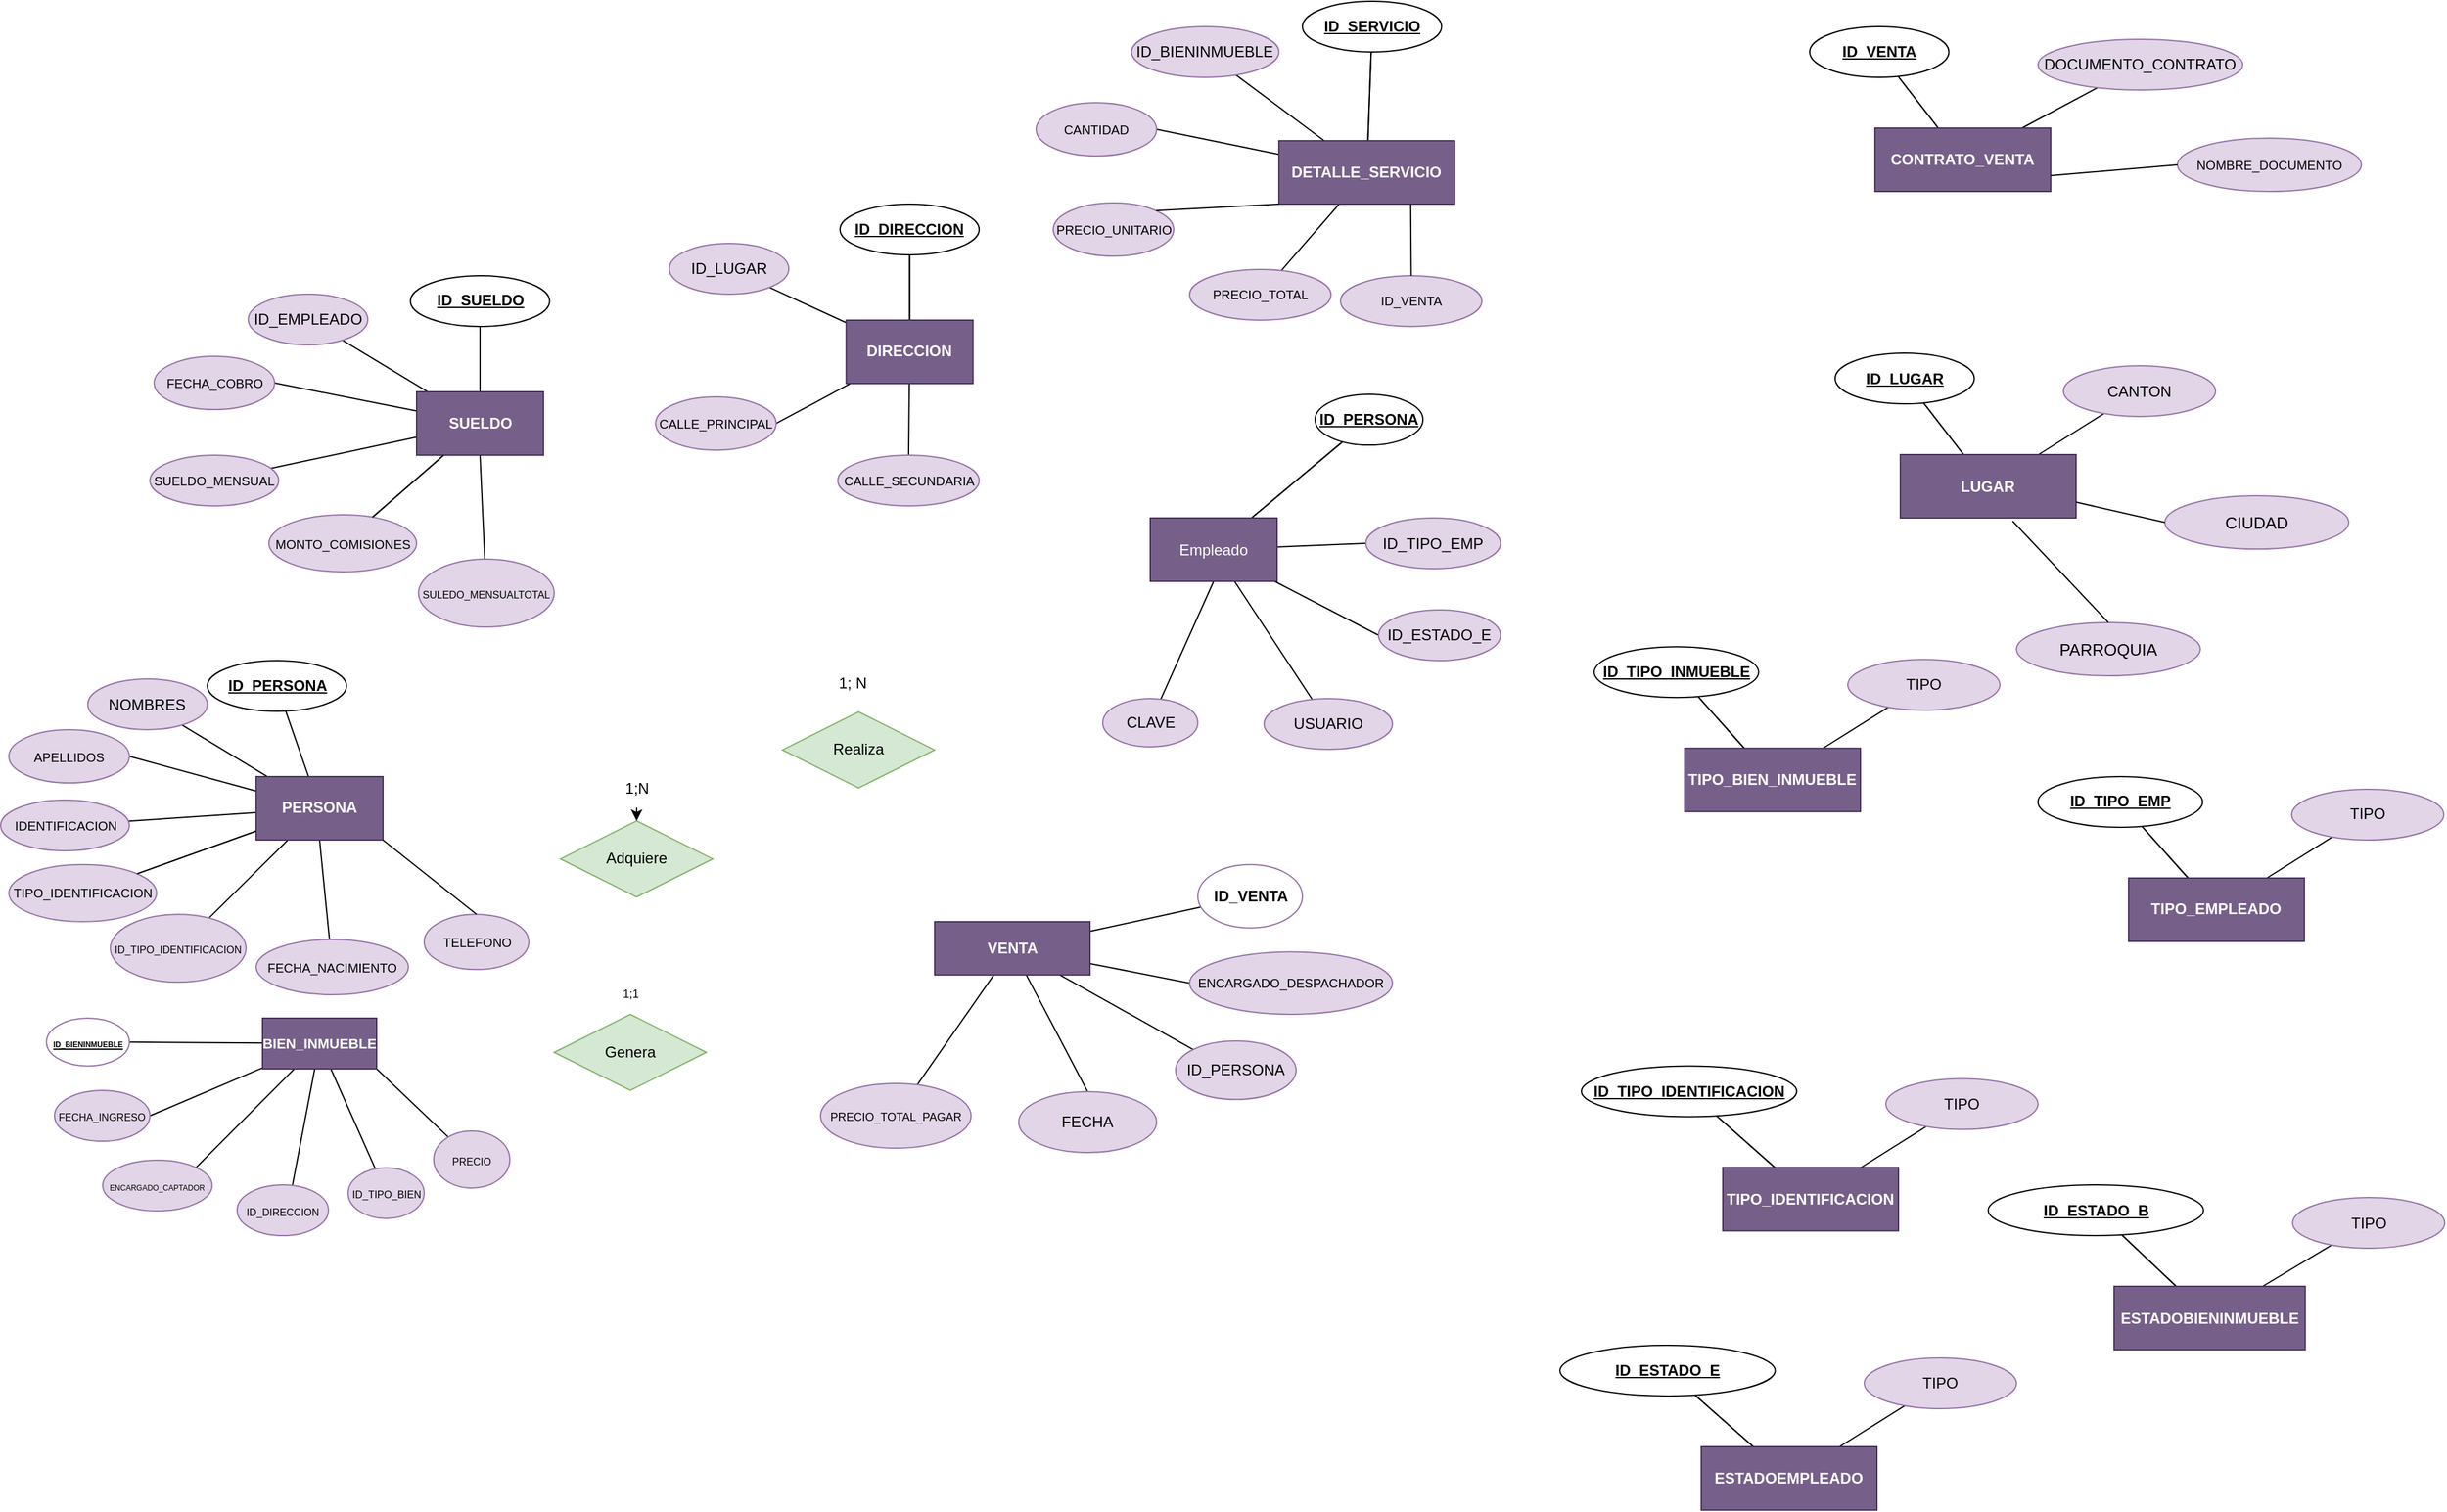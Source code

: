 <mxfile version="20.2.3" type="github">
  <diagram id="VrLLJXBjRSbxZT5z34Pf" name="Page-1">
    <mxGraphModel dx="2240" dy="980" grid="1" gridSize="10" guides="1" tooltips="1" connect="1" arrows="1" fold="1" page="1" pageScale="1" pageWidth="827" pageHeight="1169" math="0" shadow="0">
      <root>
        <mxCell id="0" />
        <mxCell id="1" parent="0" />
        <mxCell id="gndOQSWgrBJ4sahB407z-10" value="" style="edgeStyle=none;rounded=0;orthogonalLoop=1;jettySize=auto;html=1;endArrow=none;endFill=0;entryX=1;entryY=0.5;entryDx=0;entryDy=0;" parent="1" source="gndOQSWgrBJ4sahB407z-19" target="gndOQSWgrBJ4sahB407z-30" edge="1">
          <mxGeometry relative="1" as="geometry">
            <mxPoint x="651.56" y="1711.575" as="targetPoint" />
          </mxGeometry>
        </mxCell>
        <mxCell id="gndOQSWgrBJ4sahB407z-11" value="" style="edgeStyle=none;rounded=0;orthogonalLoop=1;jettySize=auto;html=1;endArrow=none;endFill=0;" parent="1" source="gndOQSWgrBJ4sahB407z-19" target="gndOQSWgrBJ4sahB407z-31" edge="1">
          <mxGeometry relative="1" as="geometry" />
        </mxCell>
        <mxCell id="gndOQSWgrBJ4sahB407z-12" value="" style="edgeStyle=none;rounded=0;orthogonalLoop=1;jettySize=auto;html=1;endArrow=none;endFill=0;exitX=1;exitY=1;exitDx=0;exitDy=0;" parent="1" source="gndOQSWgrBJ4sahB407z-19" target="gndOQSWgrBJ4sahB407z-32" edge="1">
          <mxGeometry relative="1" as="geometry">
            <mxPoint x="660" y="1680" as="sourcePoint" />
          </mxGeometry>
        </mxCell>
        <mxCell id="gndOQSWgrBJ4sahB407z-13" value="" style="rounded=0;orthogonalLoop=1;jettySize=auto;html=1;entryX=0.5;entryY=1;entryDx=0;entryDy=0;endArrow=none;endFill=0;" parent="1" source="gndOQSWgrBJ4sahB407z-19" target="gndOQSWgrBJ4sahB407z-38" edge="1">
          <mxGeometry relative="1" as="geometry">
            <mxPoint x="783.25" y="1617.63" as="targetPoint" />
          </mxGeometry>
        </mxCell>
        <mxCell id="gndOQSWgrBJ4sahB407z-14" value="" style="edgeStyle=none;rounded=0;orthogonalLoop=1;jettySize=auto;html=1;endArrow=none;endFill=0;entryX=1;entryY=0;entryDx=0;entryDy=0;" parent="1" source="gndOQSWgrBJ4sahB407z-19" target="gndOQSWgrBJ4sahB407z-39" edge="1">
          <mxGeometry relative="1" as="geometry" />
        </mxCell>
        <mxCell id="gndOQSWgrBJ4sahB407z-15" value="" style="edgeStyle=none;rounded=0;orthogonalLoop=1;jettySize=auto;html=1;endArrow=none;endFill=0;entryX=1;entryY=0.5;entryDx=0;entryDy=0;" parent="1" source="gndOQSWgrBJ4sahB407z-19" target="gndOQSWgrBJ4sahB407z-40" edge="1">
          <mxGeometry relative="1" as="geometry">
            <mxPoint x="490" y="1680" as="targetPoint" />
          </mxGeometry>
        </mxCell>
        <mxCell id="gndOQSWgrBJ4sahB407z-19" value="&lt;font style=&quot;font-size: 11px;&quot;&gt;&lt;b&gt;BIEN_INMUEBLE&lt;/b&gt;&lt;/font&gt;" style="rounded=0;whiteSpace=wrap;html=1;fillColor=#76608a;strokeColor=#432D57;fontColor=#ffffff;" parent="1" vertex="1">
          <mxGeometry x="540" y="1642" width="90" height="40" as="geometry" />
        </mxCell>
        <mxCell id="gndOQSWgrBJ4sahB407z-30" value="&lt;font color=&quot;#000000&quot; style=&quot;font-size: 6px;&quot;&gt;&lt;u&gt;ID_BIENINMUEBLE&lt;/u&gt;&lt;/font&gt;" style="ellipse;whiteSpace=wrap;html=1;rounded=0;fillColor=#FFFFFF;strokeColor=#9673a6;fontColor=#FFFFFF;fontStyle=1" parent="1" vertex="1">
          <mxGeometry x="369.62" y="1642" width="65.38" height="37.75" as="geometry" />
        </mxCell>
        <mxCell id="gndOQSWgrBJ4sahB407z-31" value="&lt;font style=&quot;font-size: 8px;&quot;&gt;ID_TIPO_BIEN&lt;/font&gt;" style="ellipse;whiteSpace=wrap;html=1;rounded=0;fillColor=#e1d5e7;strokeColor=#9673a6;" parent="1" vertex="1">
          <mxGeometry x="607.5" y="1760" width="60" height="40" as="geometry" />
        </mxCell>
        <mxCell id="gndOQSWgrBJ4sahB407z-32" value="&lt;font style=&quot;font-size: 8px;&quot;&gt;PRECIO&lt;/font&gt;" style="ellipse;whiteSpace=wrap;html=1;rounded=0;fillColor=#e1d5e7;strokeColor=#9673a6;" parent="1" vertex="1">
          <mxGeometry x="675" y="1731" width="60" height="45" as="geometry" />
        </mxCell>
        <mxCell id="gndOQSWgrBJ4sahB407z-33" style="edgeStyle=none;rounded=0;orthogonalLoop=1;jettySize=auto;html=1;exitX=0.5;exitY=1;exitDx=0;exitDy=0;endArrow=none;endFill=0;" parent="1" source="gndOQSWgrBJ4sahB407z-19" target="gndOQSWgrBJ4sahB407z-19" edge="1">
          <mxGeometry relative="1" as="geometry" />
        </mxCell>
        <mxCell id="gndOQSWgrBJ4sahB407z-38" value="&lt;font style=&quot;font-size: 8px;&quot;&gt;ID_DIRECCION&lt;/font&gt;" style="ellipse;whiteSpace=wrap;html=1;rounded=0;fillColor=#e1d5e7;strokeColor=#9673a6;" parent="1" vertex="1">
          <mxGeometry x="520" y="1773.5" width="72" height="40" as="geometry" />
        </mxCell>
        <mxCell id="gndOQSWgrBJ4sahB407z-39" value="&lt;font style=&quot;font-size: 6px;&quot;&gt;ENCARGADO_CAPTADOR&lt;/font&gt;" style="ellipse;whiteSpace=wrap;html=1;rounded=0;fillColor=#e1d5e7;strokeColor=#9673a6;" parent="1" vertex="1">
          <mxGeometry x="414" y="1754" width="86.25" height="40" as="geometry" />
        </mxCell>
        <mxCell id="gndOQSWgrBJ4sahB407z-40" value="&lt;font style=&quot;font-size: 8px;&quot;&gt;FECHA_INGRESO&lt;/font&gt;" style="ellipse;whiteSpace=wrap;html=1;rounded=0;fillColor=#e1d5e7;strokeColor=#9673a6;" parent="1" vertex="1">
          <mxGeometry x="376" y="1699" width="75.25" height="40" as="geometry" />
        </mxCell>
        <mxCell id="gndOQSWgrBJ4sahB407z-43" value="" style="edgeStyle=none;rounded=0;orthogonalLoop=1;jettySize=auto;html=1;endArrow=none;endFill=0;" parent="1" source="gndOQSWgrBJ4sahB407z-49" target="gndOQSWgrBJ4sahB407z-51" edge="1">
          <mxGeometry relative="1" as="geometry" />
        </mxCell>
        <mxCell id="gndOQSWgrBJ4sahB407z-44" value="" style="edgeStyle=none;rounded=0;orthogonalLoop=1;jettySize=auto;html=1;endArrow=none;endFill=0;entryX=0;entryY=0.5;entryDx=0;entryDy=0;" parent="1" source="gndOQSWgrBJ4sahB407z-49" target="gndOQSWgrBJ4sahB407z-52" edge="1">
          <mxGeometry relative="1" as="geometry" />
        </mxCell>
        <mxCell id="gndOQSWgrBJ4sahB407z-45" value="(1,1)" style="edgeStyle=none;rounded=0;orthogonalLoop=1;jettySize=auto;html=1;endArrow=none;endFill=0;exitX=0;exitY=0.5;exitDx=0;exitDy=0;startArrow=none;" parent="1" source="gndOQSWgrBJ4sahB407z-41" edge="1">
          <mxGeometry relative="1" as="geometry">
            <mxPoint x="850" y="1685.17" as="targetPoint" />
          </mxGeometry>
        </mxCell>
        <mxCell id="gndOQSWgrBJ4sahB407z-46" value="" style="edgeStyle=none;rounded=0;orthogonalLoop=1;jettySize=auto;html=1;endArrow=none;endFill=0;entryX=0;entryY=0;entryDx=0;entryDy=0;" parent="1" source="gndOQSWgrBJ4sahB407z-49" target="gndOQSWgrBJ4sahB407z-100" edge="1">
          <mxGeometry relative="1" as="geometry" />
        </mxCell>
        <mxCell id="gndOQSWgrBJ4sahB407z-47" value="" style="edgeStyle=none;rounded=0;orthogonalLoop=1;jettySize=auto;html=1;endArrow=none;endFill=0;entryX=0.5;entryY=0;entryDx=0;entryDy=0;" parent="1" source="gndOQSWgrBJ4sahB407z-49" target="gndOQSWgrBJ4sahB407z-101" edge="1">
          <mxGeometry relative="1" as="geometry" />
        </mxCell>
        <mxCell id="gndOQSWgrBJ4sahB407z-48" value="" style="edgeStyle=none;rounded=0;orthogonalLoop=1;jettySize=auto;html=1;endArrow=none;endFill=0;" parent="1" source="gndOQSWgrBJ4sahB407z-49" target="gndOQSWgrBJ4sahB407z-102" edge="1">
          <mxGeometry relative="1" as="geometry" />
        </mxCell>
        <mxCell id="gndOQSWgrBJ4sahB407z-49" value="VENTA" style="rounded=0;whiteSpace=wrap;html=1;fillColor=#76608a;strokeColor=#432D57;fontColor=#ffffff;fontStyle=1" parent="1" vertex="1">
          <mxGeometry x="1070" y="1565.92" width="122.5" height="42" as="geometry" />
        </mxCell>
        <mxCell id="gndOQSWgrBJ4sahB407z-51" value="&lt;b&gt;&lt;u&gt;&lt;font color=&quot;#000000&quot;&gt;ID_VENTA&lt;/font&gt;&lt;/u&gt;&lt;/b&gt;" style="ellipse;whiteSpace=wrap;html=1;rounded=0;fillColor=#FFFFFF;strokeColor=#9673a6;fontColor=#FFFFFF;fontStyle=0" parent="1" vertex="1">
          <mxGeometry x="1277.5" y="1520.92" width="82.5" height="50" as="geometry" />
        </mxCell>
        <mxCell id="gndOQSWgrBJ4sahB407z-52" value="&lt;font style=&quot;font-size: 10px;&quot;&gt;ENCARGADO_DESPACHADOR&lt;/font&gt;" style="ellipse;whiteSpace=wrap;html=1;rounded=0;fillColor=#e1d5e7;strokeColor=#9673a6;" parent="1" vertex="1">
          <mxGeometry x="1271" y="1589.75" width="160" height="49.25" as="geometry" />
        </mxCell>
        <mxCell id="gndOQSWgrBJ4sahB407z-53" value="&lt;font style=&quot;font-size: 9px;&quot;&gt;1;1&lt;/font&gt;" style="text;html=1;align=center;verticalAlign=middle;resizable=0;points=[];autosize=1;strokeColor=none;fillColor=none;fontSize=8;" parent="1" vertex="1">
          <mxGeometry x="810" y="1612.75" width="40" height="20" as="geometry" />
        </mxCell>
        <mxCell id="gndOQSWgrBJ4sahB407z-56" value="" style="rounded=0;orthogonalLoop=1;jettySize=auto;html=1;endArrow=none;endFill=0;" parent="1" source="gndOQSWgrBJ4sahB407z-66" target="gndOQSWgrBJ4sahB407z-67" edge="1">
          <mxGeometry relative="1" as="geometry" />
        </mxCell>
        <mxCell id="gndOQSWgrBJ4sahB407z-57" value="" style="edgeStyle=none;rounded=0;orthogonalLoop=1;jettySize=auto;html=1;endArrow=none;endFill=0;" parent="1" source="gndOQSWgrBJ4sahB407z-66" target="gndOQSWgrBJ4sahB407z-68" edge="1">
          <mxGeometry relative="1" as="geometry" />
        </mxCell>
        <mxCell id="gndOQSWgrBJ4sahB407z-59" value="" style="edgeStyle=none;rounded=0;orthogonalLoop=1;jettySize=auto;html=1;endArrow=none;endFill=0;entryX=1;entryY=0.5;entryDx=0;entryDy=0;" parent="1" source="gndOQSWgrBJ4sahB407z-66" target="gndOQSWgrBJ4sahB407z-71" edge="1">
          <mxGeometry relative="1" as="geometry">
            <mxPoint x="490.819" y="1507.884" as="targetPoint" />
          </mxGeometry>
        </mxCell>
        <mxCell id="gndOQSWgrBJ4sahB407z-60" value="" style="edgeStyle=none;rounded=0;orthogonalLoop=1;jettySize=auto;html=1;endArrow=none;endFill=0;" parent="1" source="gndOQSWgrBJ4sahB407z-66" target="gndOQSWgrBJ4sahB407z-69" edge="1">
          <mxGeometry relative="1" as="geometry" />
        </mxCell>
        <mxCell id="gndOQSWgrBJ4sahB407z-61" value="" style="edgeStyle=none;rounded=0;orthogonalLoop=1;jettySize=auto;html=1;endArrow=none;endFill=0;" parent="1" source="gndOQSWgrBJ4sahB407z-66" target="gndOQSWgrBJ4sahB407z-70" edge="1">
          <mxGeometry relative="1" as="geometry" />
        </mxCell>
        <mxCell id="gndOQSWgrBJ4sahB407z-62" value="" style="rounded=0;orthogonalLoop=1;jettySize=auto;html=1;endArrow=none;endFill=0;startArrow=none;exitX=0.25;exitY=1;exitDx=0;exitDy=0;" parent="1" source="gndOQSWgrBJ4sahB407z-66" target="gndOQSWgrBJ4sahB407z-72" edge="1">
          <mxGeometry relative="1" as="geometry" />
        </mxCell>
        <mxCell id="gndOQSWgrBJ4sahB407z-63" value="" style="edgeStyle=none;rounded=0;orthogonalLoop=1;jettySize=auto;html=1;endArrow=none;endFill=0;exitX=0.5;exitY=1;exitDx=0;exitDy=0;" parent="1" source="gndOQSWgrBJ4sahB407z-66" target="gndOQSWgrBJ4sahB407z-73" edge="1">
          <mxGeometry relative="1" as="geometry" />
        </mxCell>
        <mxCell id="gndOQSWgrBJ4sahB407z-66" value="PERSONA" style="rounded=0;whiteSpace=wrap;html=1;fillColor=#76608a;strokeColor=#432D57;fontColor=#ffffff;fontStyle=1" parent="1" vertex="1">
          <mxGeometry x="535" y="1451.49" width="100" height="50" as="geometry" />
        </mxCell>
        <mxCell id="gndOQSWgrBJ4sahB407z-67" value="NOMBRES" style="ellipse;whiteSpace=wrap;html=1;rounded=0;fillColor=#e1d5e7;strokeColor=#9673a6;" parent="1" vertex="1">
          <mxGeometry x="402.25" y="1374.5" width="94.25" height="40" as="geometry" />
        </mxCell>
        <mxCell id="gndOQSWgrBJ4sahB407z-68" value="ID_PERSONA" style="ellipse;whiteSpace=wrap;html=1;rounded=0;fillColor=#FFFFFF;fontColor=#000000;fontStyle=5" parent="1" vertex="1">
          <mxGeometry x="496.5" y="1360" width="109.75" height="40" as="geometry" />
        </mxCell>
        <mxCell id="gndOQSWgrBJ4sahB407z-69" value="&lt;span style=&quot;font-size: 10px;&quot;&gt;IDENTIFICACION&lt;/span&gt;" style="ellipse;whiteSpace=wrap;html=1;rounded=0;fillColor=#e1d5e7;strokeColor=#9673a6;" parent="1" vertex="1">
          <mxGeometry x="333.5" y="1470" width="101.5" height="40" as="geometry" />
        </mxCell>
        <mxCell id="gndOQSWgrBJ4sahB407z-71" value="&lt;span style=&quot;font-size: 10px;&quot;&gt;APELLIDOS&lt;/span&gt;" style="ellipse;whiteSpace=wrap;html=1;rounded=0;fillColor=#e1d5e7;strokeColor=#9673a6;" parent="1" vertex="1">
          <mxGeometry x="340" y="1414.5" width="95" height="42.04" as="geometry" />
        </mxCell>
        <mxCell id="gndOQSWgrBJ4sahB407z-72" value="&lt;font style=&quot;font-size: 8px;&quot;&gt;ID_TIPO_IDENTIFICACION&lt;/font&gt;" style="ellipse;whiteSpace=wrap;html=1;fillColor=#e1d5e7;strokeColor=#9673a6;rounded=0;" parent="1" vertex="1">
          <mxGeometry x="420" y="1560.16" width="107" height="53.51" as="geometry" />
        </mxCell>
        <mxCell id="gndOQSWgrBJ4sahB407z-73" value="&lt;font style=&quot;font-size: 10px;&quot;&gt;FECHA_NACIMIENTO&lt;/font&gt;" style="ellipse;whiteSpace=wrap;html=1;fillColor=#e1d5e7;strokeColor=#9673a6;rounded=0;" parent="1" vertex="1">
          <mxGeometry x="535" y="1580" width="120" height="43.51" as="geometry" />
        </mxCell>
        <mxCell id="gndOQSWgrBJ4sahB407z-75" value="" style="edgeStyle=none;rounded=0;orthogonalLoop=1;jettySize=auto;html=1;endArrow=none;endFill=0;" parent="1" source="gndOQSWgrBJ4sahB407z-89" target="gndOQSWgrBJ4sahB407z-91" edge="1">
          <mxGeometry relative="1" as="geometry" />
        </mxCell>
        <mxCell id="gndOQSWgrBJ4sahB407z-76" value="" style="edgeStyle=none;rounded=0;orthogonalLoop=1;jettySize=auto;html=1;endArrow=none;endFill=0;" parent="1" source="gndOQSWgrBJ4sahB407z-89" target="gndOQSWgrBJ4sahB407z-91" edge="1">
          <mxGeometry relative="1" as="geometry" />
        </mxCell>
        <mxCell id="gndOQSWgrBJ4sahB407z-80" value="" style="rounded=0;orthogonalLoop=1;jettySize=auto;html=1;endArrow=none;endFill=0;entryX=0;entryY=0.5;entryDx=0;entryDy=0;" parent="1" source="gndOQSWgrBJ4sahB407z-89" target="gndOQSWgrBJ4sahB407z-95" edge="1">
          <mxGeometry relative="1" as="geometry" />
        </mxCell>
        <mxCell id="gndOQSWgrBJ4sahB407z-81" value="" style="edgeStyle=none;rounded=0;orthogonalLoop=1;jettySize=auto;html=1;endArrow=none;endFill=0;entryX=0;entryY=0.5;entryDx=0;entryDy=0;" parent="1" source="gndOQSWgrBJ4sahB407z-89" target="gndOQSWgrBJ4sahB407z-96" edge="1">
          <mxGeometry relative="1" as="geometry" />
        </mxCell>
        <mxCell id="gndOQSWgrBJ4sahB407z-82" value="" style="edgeStyle=none;rounded=0;orthogonalLoop=1;jettySize=auto;html=1;endArrow=none;endFill=0;" parent="1" source="gndOQSWgrBJ4sahB407z-89" target="gndOQSWgrBJ4sahB407z-97" edge="1">
          <mxGeometry relative="1" as="geometry" />
        </mxCell>
        <mxCell id="gndOQSWgrBJ4sahB407z-84" value="" style="edgeStyle=none;rounded=0;orthogonalLoop=1;jettySize=auto;html=1;endArrow=none;endFill=0;exitX=0.5;exitY=1;exitDx=0;exitDy=0;" parent="1" source="gndOQSWgrBJ4sahB407z-89" target="gndOQSWgrBJ4sahB407z-99" edge="1">
          <mxGeometry relative="1" as="geometry">
            <mxPoint x="1450.435" y="1189.135" as="targetPoint" />
          </mxGeometry>
        </mxCell>
        <mxCell id="gndOQSWgrBJ4sahB407z-89" value="Empleado" style="rounded=0;whiteSpace=wrap;html=1;fillColor=#76608a;strokeColor=#432D57;fontColor=#ffffff;" parent="1" vertex="1">
          <mxGeometry x="1240" y="1247.5" width="100" height="50" as="geometry" />
        </mxCell>
        <mxCell id="gndOQSWgrBJ4sahB407z-91" value="&lt;font color=&quot;#000000&quot;&gt;&lt;u&gt;ID_PERSONA&lt;/u&gt;&lt;/font&gt;" style="ellipse;whiteSpace=wrap;html=1;rounded=0;fillColor=#FFFFFF;fontColor=#FFFFFF;fontStyle=1" parent="1" vertex="1">
          <mxGeometry x="1370" y="1150" width="85" height="40" as="geometry" />
        </mxCell>
        <mxCell id="gndOQSWgrBJ4sahB407z-95" value="ID_TIPO_EMP" style="ellipse;whiteSpace=wrap;html=1;fillColor=#e1d5e7;strokeColor=#9673a6;rounded=0;" parent="1" vertex="1">
          <mxGeometry x="1410" y="1247.5" width="106.25" height="40" as="geometry" />
        </mxCell>
        <mxCell id="gndOQSWgrBJ4sahB407z-96" value="ID_ESTADO_E" style="ellipse;whiteSpace=wrap;html=1;fillColor=#e1d5e7;strokeColor=#9673a6;rounded=0;" parent="1" vertex="1">
          <mxGeometry x="1420" y="1320" width="96.25" height="40" as="geometry" />
        </mxCell>
        <mxCell id="gndOQSWgrBJ4sahB407z-97" value="USUARIO" style="ellipse;whiteSpace=wrap;html=1;fillColor=#e1d5e7;strokeColor=#9673a6;rounded=0;" parent="1" vertex="1">
          <mxGeometry x="1329.75" y="1390" width="101.25" height="40" as="geometry" />
        </mxCell>
        <mxCell id="gndOQSWgrBJ4sahB407z-99" value="CLAVE" style="ellipse;whiteSpace=wrap;html=1;fillColor=#e1d5e7;strokeColor=#9673a6;rounded=0;" parent="1" vertex="1">
          <mxGeometry x="1202.5" y="1390" width="75" height="38.04" as="geometry" />
        </mxCell>
        <mxCell id="gndOQSWgrBJ4sahB407z-100" value="ID_PERSONA" style="ellipse;whiteSpace=wrap;html=1;fillColor=#e1d5e7;strokeColor=#9673a6;rounded=0;" parent="1" vertex="1">
          <mxGeometry x="1260" y="1660" width="95" height="46.13" as="geometry" />
        </mxCell>
        <mxCell id="gndOQSWgrBJ4sahB407z-101" value="FECHA" style="ellipse;whiteSpace=wrap;html=1;fillColor=#e1d5e7;strokeColor=#9673a6;rounded=0;" parent="1" vertex="1">
          <mxGeometry x="1136.25" y="1700" width="108.75" height="48" as="geometry" />
        </mxCell>
        <mxCell id="gndOQSWgrBJ4sahB407z-102" value="&lt;font style=&quot;font-size: 9px;&quot;&gt;PRECIO_TOTAL_PAGAR&lt;/font&gt;" style="ellipse;whiteSpace=wrap;html=1;fillColor=#e1d5e7;strokeColor=#9673a6;rounded=0;" parent="1" vertex="1">
          <mxGeometry x="980" y="1693.5" width="118.75" height="51" as="geometry" />
        </mxCell>
        <mxCell id="gndOQSWgrBJ4sahB407z-104" value="Realiza" style="rhombus;whiteSpace=wrap;html=1;fillColor=#d5e8d4;strokeColor=#82b366;" parent="1" vertex="1">
          <mxGeometry x="950" y="1400.47" width="120" height="60" as="geometry" />
        </mxCell>
        <mxCell id="gndOQSWgrBJ4sahB407z-106" value="1; N" style="text;html=1;align=center;verticalAlign=middle;resizable=0;points=[];autosize=1;strokeColor=none;fillColor=none;" parent="1" vertex="1">
          <mxGeometry x="980" y="1362.5" width="50" height="30" as="geometry" />
        </mxCell>
        <mxCell id="gndOQSWgrBJ4sahB407z-117" value="Adquiere" style="rhombus;whiteSpace=wrap;html=1;fillColor=#d5e8d4;strokeColor=#82b366;" parent="1" vertex="1">
          <mxGeometry x="775.0" y="1486.49" width="120" height="60" as="geometry" />
        </mxCell>
        <mxCell id="gndOQSWgrBJ4sahB407z-118" value="" style="edgeStyle=none;rounded=0;orthogonalLoop=1;jettySize=auto;html=1;" parent="1" source="gndOQSWgrBJ4sahB407z-119" target="gndOQSWgrBJ4sahB407z-117" edge="1">
          <mxGeometry relative="1" as="geometry" />
        </mxCell>
        <mxCell id="gndOQSWgrBJ4sahB407z-119" value="1;N" style="text;html=1;align=center;verticalAlign=middle;resizable=0;points=[];autosize=1;strokeColor=none;fillColor=none;" parent="1" vertex="1">
          <mxGeometry x="815" y="1446.02" width="40" height="30" as="geometry" />
        </mxCell>
        <mxCell id="gndOQSWgrBJ4sahB407z-70" value="&lt;font style=&quot;font-size: 10px;&quot;&gt;TIPO_IDENTIFICACION&lt;/font&gt;" style="ellipse;whiteSpace=wrap;html=1;rounded=0;fillColor=#e1d5e7;strokeColor=#9673a6;" parent="1" vertex="1">
          <mxGeometry x="340" y="1520.92" width="116.5" height="45" as="geometry" />
        </mxCell>
        <mxCell id="gndOQSWgrBJ4sahB407z-121" value="" style="rounded=0;orthogonalLoop=1;jettySize=auto;html=1;endArrow=none;endFill=0;" parent="1" source="gndOQSWgrBJ4sahB407z-66" target="gndOQSWgrBJ4sahB407z-70" edge="1">
          <mxGeometry relative="1" as="geometry">
            <mxPoint x="582.335" y="1501.49" as="sourcePoint" />
            <mxPoint x="565.567" y="1658.779" as="targetPoint" />
          </mxGeometry>
        </mxCell>
        <mxCell id="gndOQSWgrBJ4sahB407z-41" value="Genera" style="rhombus;whiteSpace=wrap;html=1;fillColor=#d5e8d4;strokeColor=#82b366;" parent="1" vertex="1">
          <mxGeometry x="770" y="1639" width="120" height="60" as="geometry" />
        </mxCell>
        <mxCell id="ggoQqzJ2OyxvVChN4Qpp-1" value="&lt;font style=&quot;font-size: 10px;&quot;&gt;TELEFONO&lt;/font&gt;" style="ellipse;whiteSpace=wrap;html=1;fillColor=#e1d5e7;strokeColor=#9673a6;rounded=0;" vertex="1" parent="1">
          <mxGeometry x="667.5" y="1560.16" width="82.5" height="43.51" as="geometry" />
        </mxCell>
        <mxCell id="ggoQqzJ2OyxvVChN4Qpp-2" value="" style="edgeStyle=none;rounded=0;orthogonalLoop=1;jettySize=auto;html=1;endArrow=none;endFill=0;exitX=1;exitY=1;exitDx=0;exitDy=0;entryX=0.5;entryY=0;entryDx=0;entryDy=0;" edge="1" parent="1" source="gndOQSWgrBJ4sahB407z-66" target="ggoQqzJ2OyxvVChN4Qpp-1">
          <mxGeometry relative="1" as="geometry">
            <mxPoint x="595" y="1511.49" as="sourcePoint" />
            <mxPoint x="602.585" y="1575.938" as="targetPoint" />
          </mxGeometry>
        </mxCell>
        <mxCell id="ggoQqzJ2OyxvVChN4Qpp-3" value="" style="rounded=0;orthogonalLoop=1;jettySize=auto;html=1;endArrow=none;endFill=0;" edge="1" parent="1" source="ggoQqzJ2OyxvVChN4Qpp-12" target="ggoQqzJ2OyxvVChN4Qpp-13">
          <mxGeometry relative="1" as="geometry" />
        </mxCell>
        <mxCell id="ggoQqzJ2OyxvVChN4Qpp-4" value="" style="edgeStyle=none;rounded=0;orthogonalLoop=1;jettySize=auto;html=1;endArrow=none;endFill=0;" edge="1" parent="1" source="ggoQqzJ2OyxvVChN4Qpp-12" target="ggoQqzJ2OyxvVChN4Qpp-14">
          <mxGeometry relative="1" as="geometry" />
        </mxCell>
        <mxCell id="ggoQqzJ2OyxvVChN4Qpp-5" value="" style="edgeStyle=none;rounded=0;orthogonalLoop=1;jettySize=auto;html=1;endArrow=none;endFill=0;" edge="1" parent="1" source="ggoQqzJ2OyxvVChN4Qpp-12" target="ggoQqzJ2OyxvVChN4Qpp-14">
          <mxGeometry relative="1" as="geometry" />
        </mxCell>
        <mxCell id="ggoQqzJ2OyxvVChN4Qpp-6" value="" style="edgeStyle=none;rounded=0;orthogonalLoop=1;jettySize=auto;html=1;endArrow=none;endFill=0;entryX=1;entryY=0.5;entryDx=0;entryDy=0;" edge="1" parent="1" source="ggoQqzJ2OyxvVChN4Qpp-12" target="ggoQqzJ2OyxvVChN4Qpp-16">
          <mxGeometry relative="1" as="geometry">
            <mxPoint x="617.319" y="1204.374" as="targetPoint" />
          </mxGeometry>
        </mxCell>
        <mxCell id="ggoQqzJ2OyxvVChN4Qpp-7" value="" style="edgeStyle=none;rounded=0;orthogonalLoop=1;jettySize=auto;html=1;endArrow=none;endFill=0;" edge="1" parent="1" source="ggoQqzJ2OyxvVChN4Qpp-12" target="ggoQqzJ2OyxvVChN4Qpp-15">
          <mxGeometry relative="1" as="geometry" />
        </mxCell>
        <mxCell id="ggoQqzJ2OyxvVChN4Qpp-8" value="" style="edgeStyle=none;rounded=0;orthogonalLoop=1;jettySize=auto;html=1;endArrow=none;endFill=0;" edge="1" parent="1" source="ggoQqzJ2OyxvVChN4Qpp-12" target="ggoQqzJ2OyxvVChN4Qpp-19">
          <mxGeometry relative="1" as="geometry" />
        </mxCell>
        <mxCell id="ggoQqzJ2OyxvVChN4Qpp-9" value="" style="rounded=0;orthogonalLoop=1;jettySize=auto;html=1;endArrow=none;endFill=0;startArrow=none;exitX=0.5;exitY=1;exitDx=0;exitDy=0;" edge="1" parent="1" source="ggoQqzJ2OyxvVChN4Qpp-12" target="ggoQqzJ2OyxvVChN4Qpp-17">
          <mxGeometry relative="1" as="geometry" />
        </mxCell>
        <mxCell id="ggoQqzJ2OyxvVChN4Qpp-12" value="SUELDO" style="rounded=0;whiteSpace=wrap;html=1;fillColor=#76608a;strokeColor=#432D57;fontColor=#ffffff;fontStyle=1" vertex="1" parent="1">
          <mxGeometry x="661.5" y="1147.98" width="100" height="50" as="geometry" />
        </mxCell>
        <mxCell id="ggoQqzJ2OyxvVChN4Qpp-13" value="ID_EMPLEADO" style="ellipse;whiteSpace=wrap;html=1;rounded=0;fillColor=#e1d5e7;strokeColor=#9673a6;" vertex="1" parent="1">
          <mxGeometry x="528.75" y="1070.99" width="94.25" height="40" as="geometry" />
        </mxCell>
        <mxCell id="ggoQqzJ2OyxvVChN4Qpp-14" value="ID_SUELDO" style="ellipse;whiteSpace=wrap;html=1;rounded=0;fillColor=#FFFFFF;fontColor=#000000;fontStyle=5" vertex="1" parent="1">
          <mxGeometry x="656.62" y="1056.49" width="109.75" height="40" as="geometry" />
        </mxCell>
        <mxCell id="ggoQqzJ2OyxvVChN4Qpp-15" value="&lt;span style=&quot;font-size: 10px;&quot;&gt;SUELDO_MENSUAL&lt;/span&gt;" style="ellipse;whiteSpace=wrap;html=1;rounded=0;fillColor=#e1d5e7;strokeColor=#9673a6;" vertex="1" parent="1">
          <mxGeometry x="451.25" y="1197.98" width="101.5" height="40" as="geometry" />
        </mxCell>
        <mxCell id="ggoQqzJ2OyxvVChN4Qpp-16" value="&lt;span style=&quot;font-size: 10px;&quot;&gt;FECHA_COBRO&lt;/span&gt;" style="ellipse;whiteSpace=wrap;html=1;rounded=0;fillColor=#e1d5e7;strokeColor=#9673a6;" vertex="1" parent="1">
          <mxGeometry x="454.5" y="1120" width="95" height="42.04" as="geometry" />
        </mxCell>
        <mxCell id="ggoQqzJ2OyxvVChN4Qpp-17" value="&lt;font style=&quot;font-size: 8px;&quot;&gt;SULEDO_MENSUALTOTAL&lt;/font&gt;" style="ellipse;whiteSpace=wrap;html=1;fillColor=#e1d5e7;strokeColor=#9673a6;rounded=0;" vertex="1" parent="1">
          <mxGeometry x="663" y="1280" width="107" height="53.51" as="geometry" />
        </mxCell>
        <mxCell id="ggoQqzJ2OyxvVChN4Qpp-19" value="&lt;font style=&quot;font-size: 10px;&quot;&gt;MONTO_COMISIONES&lt;/font&gt;" style="ellipse;whiteSpace=wrap;html=1;rounded=0;fillColor=#e1d5e7;strokeColor=#9673a6;" vertex="1" parent="1">
          <mxGeometry x="545" y="1245" width="116.5" height="45" as="geometry" />
        </mxCell>
        <mxCell id="ggoQqzJ2OyxvVChN4Qpp-20" value="" style="rounded=0;orthogonalLoop=1;jettySize=auto;html=1;endArrow=none;endFill=0;" edge="1" parent="1" source="ggoQqzJ2OyxvVChN4Qpp-12" target="ggoQqzJ2OyxvVChN4Qpp-19">
          <mxGeometry relative="1" as="geometry">
            <mxPoint x="708.835" y="1197.98" as="sourcePoint" />
            <mxPoint x="692.067" y="1355.269" as="targetPoint" />
          </mxGeometry>
        </mxCell>
        <mxCell id="ggoQqzJ2OyxvVChN4Qpp-23" value="" style="rounded=0;orthogonalLoop=1;jettySize=auto;html=1;endArrow=none;endFill=0;" edge="1" parent="1" source="ggoQqzJ2OyxvVChN4Qpp-30" target="ggoQqzJ2OyxvVChN4Qpp-31">
          <mxGeometry relative="1" as="geometry" />
        </mxCell>
        <mxCell id="ggoQqzJ2OyxvVChN4Qpp-24" value="" style="edgeStyle=none;rounded=0;orthogonalLoop=1;jettySize=auto;html=1;endArrow=none;endFill=0;" edge="1" parent="1" source="ggoQqzJ2OyxvVChN4Qpp-30" target="ggoQqzJ2OyxvVChN4Qpp-32">
          <mxGeometry relative="1" as="geometry" />
        </mxCell>
        <mxCell id="ggoQqzJ2OyxvVChN4Qpp-25" value="" style="edgeStyle=none;rounded=0;orthogonalLoop=1;jettySize=auto;html=1;endArrow=none;endFill=0;" edge="1" parent="1" source="ggoQqzJ2OyxvVChN4Qpp-30" target="ggoQqzJ2OyxvVChN4Qpp-32">
          <mxGeometry relative="1" as="geometry" />
        </mxCell>
        <mxCell id="ggoQqzJ2OyxvVChN4Qpp-26" value="" style="edgeStyle=none;rounded=0;orthogonalLoop=1;jettySize=auto;html=1;endArrow=none;endFill=0;entryX=1;entryY=0.5;entryDx=0;entryDy=0;" edge="1" parent="1" source="ggoQqzJ2OyxvVChN4Qpp-30" target="ggoQqzJ2OyxvVChN4Qpp-34">
          <mxGeometry relative="1" as="geometry">
            <mxPoint x="956.069" y="1147.884" as="targetPoint" />
          </mxGeometry>
        </mxCell>
        <mxCell id="ggoQqzJ2OyxvVChN4Qpp-27" value="" style="edgeStyle=none;rounded=0;orthogonalLoop=1;jettySize=auto;html=1;endArrow=none;endFill=0;" edge="1" parent="1" source="ggoQqzJ2OyxvVChN4Qpp-30" target="ggoQqzJ2OyxvVChN4Qpp-33">
          <mxGeometry relative="1" as="geometry" />
        </mxCell>
        <mxCell id="ggoQqzJ2OyxvVChN4Qpp-30" value="DIRECCION" style="rounded=0;whiteSpace=wrap;html=1;fillColor=#76608a;strokeColor=#432D57;fontColor=#ffffff;fontStyle=1" vertex="1" parent="1">
          <mxGeometry x="1000.25" y="1091.49" width="100" height="50" as="geometry" />
        </mxCell>
        <mxCell id="ggoQqzJ2OyxvVChN4Qpp-31" value="ID_LUGAR" style="ellipse;whiteSpace=wrap;html=1;rounded=0;fillColor=#e1d5e7;strokeColor=#9673a6;" vertex="1" parent="1">
          <mxGeometry x="860.75" y="1030.99" width="94.25" height="40" as="geometry" />
        </mxCell>
        <mxCell id="ggoQqzJ2OyxvVChN4Qpp-32" value="ID_DIRECCION" style="ellipse;whiteSpace=wrap;html=1;rounded=0;fillColor=#FFFFFF;fontColor=#000000;fontStyle=5" vertex="1" parent="1">
          <mxGeometry x="995.37" y="1000" width="109.75" height="40" as="geometry" />
        </mxCell>
        <mxCell id="ggoQqzJ2OyxvVChN4Qpp-33" value="&lt;span style=&quot;font-size: 10px;&quot;&gt;CALLE_SECUNDARIA&lt;/span&gt;" style="ellipse;whiteSpace=wrap;html=1;rounded=0;fillColor=#e1d5e7;strokeColor=#9673a6;" vertex="1" parent="1">
          <mxGeometry x="993.62" y="1197.98" width="111.5" height="40" as="geometry" />
        </mxCell>
        <mxCell id="ggoQqzJ2OyxvVChN4Qpp-34" value="&lt;span style=&quot;font-size: 10px;&quot;&gt;CALLE_PRINCIPAL&lt;/span&gt;" style="ellipse;whiteSpace=wrap;html=1;rounded=0;fillColor=#e1d5e7;strokeColor=#9673a6;" vertex="1" parent="1">
          <mxGeometry x="850" y="1151.96" width="95" height="42.04" as="geometry" />
        </mxCell>
        <mxCell id="ggoQqzJ2OyxvVChN4Qpp-38" value="" style="rounded=0;orthogonalLoop=1;jettySize=auto;html=1;endArrow=none;endFill=0;" edge="1" parent="1" source="ggoQqzJ2OyxvVChN4Qpp-43" target="ggoQqzJ2OyxvVChN4Qpp-44">
          <mxGeometry relative="1" as="geometry" />
        </mxCell>
        <mxCell id="ggoQqzJ2OyxvVChN4Qpp-39" value="" style="edgeStyle=none;rounded=0;orthogonalLoop=1;jettySize=auto;html=1;endArrow=none;endFill=0;" edge="1" parent="1" source="ggoQqzJ2OyxvVChN4Qpp-43" target="ggoQqzJ2OyxvVChN4Qpp-45">
          <mxGeometry relative="1" as="geometry" />
        </mxCell>
        <mxCell id="ggoQqzJ2OyxvVChN4Qpp-40" value="" style="edgeStyle=none;rounded=0;orthogonalLoop=1;jettySize=auto;html=1;endArrow=none;endFill=0;" edge="1" parent="1" source="ggoQqzJ2OyxvVChN4Qpp-43" target="ggoQqzJ2OyxvVChN4Qpp-45">
          <mxGeometry relative="1" as="geometry" />
        </mxCell>
        <mxCell id="ggoQqzJ2OyxvVChN4Qpp-41" value="" style="edgeStyle=none;rounded=0;orthogonalLoop=1;jettySize=auto;html=1;endArrow=none;endFill=0;entryX=1;entryY=0.5;entryDx=0;entryDy=0;" edge="1" parent="1" source="ggoQqzJ2OyxvVChN4Qpp-43" target="ggoQqzJ2OyxvVChN4Qpp-47">
          <mxGeometry relative="1" as="geometry">
            <mxPoint x="1297.259" y="1006.394" as="targetPoint" />
          </mxGeometry>
        </mxCell>
        <mxCell id="ggoQqzJ2OyxvVChN4Qpp-42" value="" style="edgeStyle=none;rounded=0;orthogonalLoop=1;jettySize=auto;html=1;endArrow=none;endFill=0;" edge="1" parent="1" source="ggoQqzJ2OyxvVChN4Qpp-43" target="ggoQqzJ2OyxvVChN4Qpp-46">
          <mxGeometry relative="1" as="geometry" />
        </mxCell>
        <mxCell id="ggoQqzJ2OyxvVChN4Qpp-43" value="DETALLE_SERVICIO" style="rounded=0;whiteSpace=wrap;html=1;fillColor=#76608a;strokeColor=#432D57;fontColor=#ffffff;fontStyle=1" vertex="1" parent="1">
          <mxGeometry x="1341.44" y="950" width="138.56" height="50" as="geometry" />
        </mxCell>
        <mxCell id="ggoQqzJ2OyxvVChN4Qpp-44" value="ID_BIENINMUEBLE" style="ellipse;whiteSpace=wrap;html=1;rounded=0;fillColor=#e1d5e7;strokeColor=#9673a6;" vertex="1" parent="1">
          <mxGeometry x="1225.25" y="860" width="116.19" height="40" as="geometry" />
        </mxCell>
        <mxCell id="ggoQqzJ2OyxvVChN4Qpp-45" value="ID_SERVICIO" style="ellipse;whiteSpace=wrap;html=1;rounded=0;fillColor=#FFFFFF;fontColor=#000000;fontStyle=5" vertex="1" parent="1">
          <mxGeometry x="1360" y="840" width="109.75" height="40" as="geometry" />
        </mxCell>
        <mxCell id="ggoQqzJ2OyxvVChN4Qpp-46" value="&lt;span style=&quot;font-size: 10px;&quot;&gt;PRECIO_TOTAL&lt;/span&gt;" style="ellipse;whiteSpace=wrap;html=1;rounded=0;fillColor=#e1d5e7;strokeColor=#9673a6;" vertex="1" parent="1">
          <mxGeometry x="1271" y="1051.49" width="111.5" height="40" as="geometry" />
        </mxCell>
        <mxCell id="ggoQqzJ2OyxvVChN4Qpp-47" value="&lt;span style=&quot;font-size: 10px;&quot;&gt;CANTIDAD&lt;/span&gt;" style="ellipse;whiteSpace=wrap;html=1;rounded=0;fillColor=#e1d5e7;strokeColor=#9673a6;" vertex="1" parent="1">
          <mxGeometry x="1150" y="920" width="95" height="42.04" as="geometry" />
        </mxCell>
        <mxCell id="ggoQqzJ2OyxvVChN4Qpp-48" value="&lt;span style=&quot;font-size: 10px;&quot;&gt;PRECIO_UNITARIO&lt;/span&gt;" style="ellipse;whiteSpace=wrap;html=1;rounded=0;fillColor=#e1d5e7;strokeColor=#9673a6;" vertex="1" parent="1">
          <mxGeometry x="1163.5" y="998.98" width="95" height="42.04" as="geometry" />
        </mxCell>
        <mxCell id="ggoQqzJ2OyxvVChN4Qpp-49" value="&lt;span style=&quot;font-size: 10px;&quot;&gt;ID_VENTA&lt;/span&gt;" style="ellipse;whiteSpace=wrap;html=1;rounded=0;fillColor=#e1d5e7;strokeColor=#9673a6;" vertex="1" parent="1">
          <mxGeometry x="1390" y="1056.49" width="111.5" height="40" as="geometry" />
        </mxCell>
        <mxCell id="ggoQqzJ2OyxvVChN4Qpp-50" value="" style="edgeStyle=none;rounded=0;orthogonalLoop=1;jettySize=auto;html=1;endArrow=none;endFill=0;entryX=1;entryY=0;entryDx=0;entryDy=0;exitX=0;exitY=1;exitDx=0;exitDy=0;" edge="1" parent="1" source="ggoQqzJ2OyxvVChN4Qpp-43" target="ggoQqzJ2OyxvVChN4Qpp-48">
          <mxGeometry relative="1" as="geometry">
            <mxPoint x="1399.902" y="1010" as="sourcePoint" />
            <mxPoint x="1340.099" y="1081.815" as="targetPoint" />
          </mxGeometry>
        </mxCell>
        <mxCell id="ggoQqzJ2OyxvVChN4Qpp-51" value="" style="edgeStyle=none;rounded=0;orthogonalLoop=1;jettySize=auto;html=1;endArrow=none;endFill=0;entryX=0.5;entryY=0;entryDx=0;entryDy=0;exitX=0.75;exitY=1;exitDx=0;exitDy=0;" edge="1" parent="1" source="ggoQqzJ2OyxvVChN4Qpp-43" target="ggoQqzJ2OyxvVChN4Qpp-49">
          <mxGeometry relative="1" as="geometry">
            <mxPoint x="1351.44" y="1010" as="sourcePoint" />
            <mxPoint x="1256.759" y="1045.41" as="targetPoint" />
          </mxGeometry>
        </mxCell>
        <mxCell id="ggoQqzJ2OyxvVChN4Qpp-52" value="" style="rounded=0;orthogonalLoop=1;jettySize=auto;html=1;endArrow=none;endFill=0;" edge="1" parent="1" source="ggoQqzJ2OyxvVChN4Qpp-57" target="ggoQqzJ2OyxvVChN4Qpp-58">
          <mxGeometry relative="1" as="geometry" />
        </mxCell>
        <mxCell id="ggoQqzJ2OyxvVChN4Qpp-53" value="" style="edgeStyle=none;rounded=0;orthogonalLoop=1;jettySize=auto;html=1;endArrow=none;endFill=0;" edge="1" parent="1" source="ggoQqzJ2OyxvVChN4Qpp-57" target="ggoQqzJ2OyxvVChN4Qpp-59">
          <mxGeometry relative="1" as="geometry" />
        </mxCell>
        <mxCell id="ggoQqzJ2OyxvVChN4Qpp-54" value="" style="edgeStyle=none;rounded=0;orthogonalLoop=1;jettySize=auto;html=1;endArrow=none;endFill=0;" edge="1" parent="1" source="ggoQqzJ2OyxvVChN4Qpp-57" target="ggoQqzJ2OyxvVChN4Qpp-59">
          <mxGeometry relative="1" as="geometry" />
        </mxCell>
        <mxCell id="ggoQqzJ2OyxvVChN4Qpp-57" value="CONTRATO_VENTA" style="rounded=0;whiteSpace=wrap;html=1;fillColor=#76608a;strokeColor=#432D57;fontColor=#ffffff;fontStyle=1" vertex="1" parent="1">
          <mxGeometry x="1811.44" y="940" width="138.56" height="50" as="geometry" />
        </mxCell>
        <mxCell id="ggoQqzJ2OyxvVChN4Qpp-58" value="DOCUMENTO_CONTRATO" style="ellipse;whiteSpace=wrap;html=1;rounded=0;fillColor=#e1d5e7;strokeColor=#9673a6;" vertex="1" parent="1">
          <mxGeometry x="1940" y="870" width="161.44" height="40" as="geometry" />
        </mxCell>
        <mxCell id="ggoQqzJ2OyxvVChN4Qpp-59" value="ID_VENTA" style="ellipse;whiteSpace=wrap;html=1;rounded=0;fillColor=#FFFFFF;fontColor=#000000;fontStyle=5" vertex="1" parent="1">
          <mxGeometry x="1760" y="860" width="109.75" height="40" as="geometry" />
        </mxCell>
        <mxCell id="ggoQqzJ2OyxvVChN4Qpp-61" value="&lt;span style=&quot;font-size: 10px;&quot;&gt;NOMBRE_DOCUMENTO&lt;/span&gt;" style="ellipse;whiteSpace=wrap;html=1;rounded=0;fillColor=#e1d5e7;strokeColor=#9673a6;" vertex="1" parent="1">
          <mxGeometry x="2050" y="947.96" width="145" height="42.04" as="geometry" />
        </mxCell>
        <mxCell id="ggoQqzJ2OyxvVChN4Qpp-67" value="" style="rounded=0;orthogonalLoop=1;jettySize=auto;html=1;endArrow=none;endFill=0;exitX=1;exitY=0.75;exitDx=0;exitDy=0;entryX=0;entryY=0.5;entryDx=0;entryDy=0;" edge="1" parent="1" source="ggoQqzJ2OyxvVChN4Qpp-57" target="ggoQqzJ2OyxvVChN4Qpp-61">
          <mxGeometry relative="1" as="geometry">
            <mxPoint x="1937.21" y="950" as="sourcePoint" />
            <mxPoint x="1996.504" y="918.114" as="targetPoint" />
          </mxGeometry>
        </mxCell>
        <mxCell id="ggoQqzJ2OyxvVChN4Qpp-68" value="" style="rounded=0;orthogonalLoop=1;jettySize=auto;html=1;endArrow=none;endFill=0;" edge="1" parent="1" source="ggoQqzJ2OyxvVChN4Qpp-71" target="ggoQqzJ2OyxvVChN4Qpp-72">
          <mxGeometry relative="1" as="geometry" />
        </mxCell>
        <mxCell id="ggoQqzJ2OyxvVChN4Qpp-69" value="" style="edgeStyle=none;rounded=0;orthogonalLoop=1;jettySize=auto;html=1;endArrow=none;endFill=0;" edge="1" parent="1" source="ggoQqzJ2OyxvVChN4Qpp-71" target="ggoQqzJ2OyxvVChN4Qpp-73">
          <mxGeometry relative="1" as="geometry" />
        </mxCell>
        <mxCell id="ggoQqzJ2OyxvVChN4Qpp-70" value="" style="edgeStyle=none;rounded=0;orthogonalLoop=1;jettySize=auto;html=1;endArrow=none;endFill=0;" edge="1" parent="1" source="ggoQqzJ2OyxvVChN4Qpp-71" target="ggoQqzJ2OyxvVChN4Qpp-73">
          <mxGeometry relative="1" as="geometry" />
        </mxCell>
        <mxCell id="ggoQqzJ2OyxvVChN4Qpp-71" value="LUGAR" style="rounded=0;whiteSpace=wrap;html=1;fillColor=#76608a;strokeColor=#432D57;fontColor=#ffffff;fontStyle=1" vertex="1" parent="1">
          <mxGeometry x="1831.44" y="1197.5" width="138.56" height="50" as="geometry" />
        </mxCell>
        <mxCell id="ggoQqzJ2OyxvVChN4Qpp-72" value="CANTON" style="ellipse;whiteSpace=wrap;html=1;rounded=0;fillColor=#e1d5e7;strokeColor=#9673a6;" vertex="1" parent="1">
          <mxGeometry x="1960" y="1127.5" width="120" height="40" as="geometry" />
        </mxCell>
        <mxCell id="ggoQqzJ2OyxvVChN4Qpp-73" value="ID_LUGAR" style="ellipse;whiteSpace=wrap;html=1;rounded=0;fillColor=#FFFFFF;fontColor=#000000;fontStyle=5" vertex="1" parent="1">
          <mxGeometry x="1780" y="1117.5" width="109.75" height="40" as="geometry" />
        </mxCell>
        <mxCell id="ggoQqzJ2OyxvVChN4Qpp-74" value="&lt;span style=&quot;font-size: 13px;&quot;&gt;CIUDAD&lt;/span&gt;" style="ellipse;whiteSpace=wrap;html=1;rounded=0;fillColor=#e1d5e7;strokeColor=#9673a6;fontSize=13;" vertex="1" parent="1">
          <mxGeometry x="2040" y="1230" width="145" height="42.04" as="geometry" />
        </mxCell>
        <mxCell id="ggoQqzJ2OyxvVChN4Qpp-75" value="" style="rounded=0;orthogonalLoop=1;jettySize=auto;html=1;endArrow=none;endFill=0;exitX=1;exitY=0.75;exitDx=0;exitDy=0;entryX=0;entryY=0.5;entryDx=0;entryDy=0;" edge="1" parent="1" source="ggoQqzJ2OyxvVChN4Qpp-71" target="ggoQqzJ2OyxvVChN4Qpp-74">
          <mxGeometry relative="1" as="geometry">
            <mxPoint x="1957.21" y="1207.5" as="sourcePoint" />
            <mxPoint x="2016.504" y="1175.614" as="targetPoint" />
          </mxGeometry>
        </mxCell>
        <mxCell id="ggoQqzJ2OyxvVChN4Qpp-76" value="&lt;span style=&quot;font-size: 13px;&quot;&gt;PARROQUIA&lt;/span&gt;" style="ellipse;whiteSpace=wrap;html=1;rounded=0;fillColor=#e1d5e7;strokeColor=#9673a6;fontSize=13;" vertex="1" parent="1">
          <mxGeometry x="1923" y="1330" width="145" height="42.04" as="geometry" />
        </mxCell>
        <mxCell id="ggoQqzJ2OyxvVChN4Qpp-77" value="" style="rounded=0;orthogonalLoop=1;jettySize=auto;html=1;endArrow=none;endFill=0;entryX=0.5;entryY=0;entryDx=0;entryDy=0;" edge="1" parent="1" target="ggoQqzJ2OyxvVChN4Qpp-76">
          <mxGeometry relative="1" as="geometry">
            <mxPoint x="1920" y="1250" as="sourcePoint" />
            <mxPoint x="2080.0" y="1236.48" as="targetPoint" />
          </mxGeometry>
        </mxCell>
        <mxCell id="ggoQqzJ2OyxvVChN4Qpp-78" value="" style="rounded=0;orthogonalLoop=1;jettySize=auto;html=1;endArrow=none;endFill=0;" edge="1" parent="1" source="ggoQqzJ2OyxvVChN4Qpp-81" target="ggoQqzJ2OyxvVChN4Qpp-82">
          <mxGeometry relative="1" as="geometry" />
        </mxCell>
        <mxCell id="ggoQqzJ2OyxvVChN4Qpp-79" value="" style="edgeStyle=none;rounded=0;orthogonalLoop=1;jettySize=auto;html=1;endArrow=none;endFill=0;" edge="1" parent="1" source="ggoQqzJ2OyxvVChN4Qpp-81" target="ggoQqzJ2OyxvVChN4Qpp-83">
          <mxGeometry relative="1" as="geometry" />
        </mxCell>
        <mxCell id="ggoQqzJ2OyxvVChN4Qpp-80" value="" style="edgeStyle=none;rounded=0;orthogonalLoop=1;jettySize=auto;html=1;endArrow=none;endFill=0;" edge="1" parent="1" source="ggoQqzJ2OyxvVChN4Qpp-81" target="ggoQqzJ2OyxvVChN4Qpp-83">
          <mxGeometry relative="1" as="geometry" />
        </mxCell>
        <mxCell id="ggoQqzJ2OyxvVChN4Qpp-81" value="TIPO_BIEN_INMUEBLE" style="rounded=0;whiteSpace=wrap;html=1;fillColor=#76608a;strokeColor=#432D57;fontColor=#ffffff;fontStyle=1" vertex="1" parent="1">
          <mxGeometry x="1661.44" y="1429.13" width="138.56" height="50" as="geometry" />
        </mxCell>
        <mxCell id="ggoQqzJ2OyxvVChN4Qpp-82" value="TIPO" style="ellipse;whiteSpace=wrap;html=1;rounded=0;fillColor=#e1d5e7;strokeColor=#9673a6;" vertex="1" parent="1">
          <mxGeometry x="1790" y="1359.13" width="120" height="40" as="geometry" />
        </mxCell>
        <mxCell id="ggoQqzJ2OyxvVChN4Qpp-83" value="ID_TIPO_INMUEBLE" style="ellipse;whiteSpace=wrap;html=1;rounded=0;fillColor=#FFFFFF;fontColor=#000000;fontStyle=5" vertex="1" parent="1">
          <mxGeometry x="1590" y="1349.13" width="129.75" height="40" as="geometry" />
        </mxCell>
        <mxCell id="ggoQqzJ2OyxvVChN4Qpp-88" value="" style="rounded=0;orthogonalLoop=1;jettySize=auto;html=1;endArrow=none;endFill=0;" edge="1" parent="1" source="ggoQqzJ2OyxvVChN4Qpp-91" target="ggoQqzJ2OyxvVChN4Qpp-92">
          <mxGeometry relative="1" as="geometry" />
        </mxCell>
        <mxCell id="ggoQqzJ2OyxvVChN4Qpp-89" value="" style="edgeStyle=none;rounded=0;orthogonalLoop=1;jettySize=auto;html=1;endArrow=none;endFill=0;" edge="1" parent="1" source="ggoQqzJ2OyxvVChN4Qpp-91" target="ggoQqzJ2OyxvVChN4Qpp-93">
          <mxGeometry relative="1" as="geometry" />
        </mxCell>
        <mxCell id="ggoQqzJ2OyxvVChN4Qpp-90" value="" style="edgeStyle=none;rounded=0;orthogonalLoop=1;jettySize=auto;html=1;endArrow=none;endFill=0;" edge="1" parent="1" source="ggoQqzJ2OyxvVChN4Qpp-91" target="ggoQqzJ2OyxvVChN4Qpp-93">
          <mxGeometry relative="1" as="geometry" />
        </mxCell>
        <mxCell id="ggoQqzJ2OyxvVChN4Qpp-91" value="TIPO_EMPLEADO" style="rounded=0;whiteSpace=wrap;html=1;fillColor=#76608a;strokeColor=#432D57;fontColor=#ffffff;fontStyle=1" vertex="1" parent="1">
          <mxGeometry x="2011.44" y="1531.49" width="138.56" height="50" as="geometry" />
        </mxCell>
        <mxCell id="ggoQqzJ2OyxvVChN4Qpp-92" value="TIPO" style="ellipse;whiteSpace=wrap;html=1;rounded=0;fillColor=#e1d5e7;strokeColor=#9673a6;" vertex="1" parent="1">
          <mxGeometry x="2140" y="1461.49" width="120" height="40" as="geometry" />
        </mxCell>
        <mxCell id="ggoQqzJ2OyxvVChN4Qpp-93" value="ID_TIPO_EMP" style="ellipse;whiteSpace=wrap;html=1;rounded=0;fillColor=#FFFFFF;fontColor=#000000;fontStyle=5" vertex="1" parent="1">
          <mxGeometry x="1940" y="1451.49" width="129.75" height="40" as="geometry" />
        </mxCell>
        <mxCell id="ggoQqzJ2OyxvVChN4Qpp-94" value="" style="rounded=0;orthogonalLoop=1;jettySize=auto;html=1;endArrow=none;endFill=0;" edge="1" parent="1" source="ggoQqzJ2OyxvVChN4Qpp-97" target="ggoQqzJ2OyxvVChN4Qpp-98">
          <mxGeometry relative="1" as="geometry" />
        </mxCell>
        <mxCell id="ggoQqzJ2OyxvVChN4Qpp-95" value="" style="edgeStyle=none;rounded=0;orthogonalLoop=1;jettySize=auto;html=1;endArrow=none;endFill=0;" edge="1" parent="1" source="ggoQqzJ2OyxvVChN4Qpp-97" target="ggoQqzJ2OyxvVChN4Qpp-99">
          <mxGeometry relative="1" as="geometry" />
        </mxCell>
        <mxCell id="ggoQqzJ2OyxvVChN4Qpp-96" value="" style="edgeStyle=none;rounded=0;orthogonalLoop=1;jettySize=auto;html=1;endArrow=none;endFill=0;" edge="1" parent="1" source="ggoQqzJ2OyxvVChN4Qpp-97" target="ggoQqzJ2OyxvVChN4Qpp-99">
          <mxGeometry relative="1" as="geometry" />
        </mxCell>
        <mxCell id="ggoQqzJ2OyxvVChN4Qpp-97" value="TIPO_IDENTIFICACION" style="rounded=0;whiteSpace=wrap;html=1;fillColor=#76608a;strokeColor=#432D57;fontColor=#ffffff;fontStyle=1" vertex="1" parent="1">
          <mxGeometry x="1691.44" y="1759.75" width="138.56" height="50" as="geometry" />
        </mxCell>
        <mxCell id="ggoQqzJ2OyxvVChN4Qpp-98" value="TIPO" style="ellipse;whiteSpace=wrap;html=1;rounded=0;fillColor=#e1d5e7;strokeColor=#9673a6;" vertex="1" parent="1">
          <mxGeometry x="1820" y="1689.75" width="120" height="40" as="geometry" />
        </mxCell>
        <mxCell id="ggoQqzJ2OyxvVChN4Qpp-99" value="ID_TIPO_IDENTIFICACION" style="ellipse;whiteSpace=wrap;html=1;rounded=0;fillColor=#FFFFFF;fontColor=#000000;fontStyle=5" vertex="1" parent="1">
          <mxGeometry x="1580" y="1679.75" width="169.75" height="40" as="geometry" />
        </mxCell>
        <mxCell id="ggoQqzJ2OyxvVChN4Qpp-100" value="" style="rounded=0;orthogonalLoop=1;jettySize=auto;html=1;endArrow=none;endFill=0;" edge="1" parent="1" source="ggoQqzJ2OyxvVChN4Qpp-103" target="ggoQqzJ2OyxvVChN4Qpp-104">
          <mxGeometry relative="1" as="geometry" />
        </mxCell>
        <mxCell id="ggoQqzJ2OyxvVChN4Qpp-101" value="" style="edgeStyle=none;rounded=0;orthogonalLoop=1;jettySize=auto;html=1;endArrow=none;endFill=0;" edge="1" parent="1" source="ggoQqzJ2OyxvVChN4Qpp-103" target="ggoQqzJ2OyxvVChN4Qpp-105">
          <mxGeometry relative="1" as="geometry" />
        </mxCell>
        <mxCell id="ggoQqzJ2OyxvVChN4Qpp-102" value="" style="edgeStyle=none;rounded=0;orthogonalLoop=1;jettySize=auto;html=1;endArrow=none;endFill=0;" edge="1" parent="1" source="ggoQqzJ2OyxvVChN4Qpp-103" target="ggoQqzJ2OyxvVChN4Qpp-105">
          <mxGeometry relative="1" as="geometry" />
        </mxCell>
        <mxCell id="ggoQqzJ2OyxvVChN4Qpp-103" value="ESTADOBIENINMUEBLE" style="rounded=0;whiteSpace=wrap;html=1;fillColor=#76608a;strokeColor=#432D57;fontColor=#ffffff;fontStyle=1" vertex="1" parent="1">
          <mxGeometry x="2000" y="1853.5" width="150.72" height="50" as="geometry" />
        </mxCell>
        <mxCell id="ggoQqzJ2OyxvVChN4Qpp-104" value="TIPO" style="ellipse;whiteSpace=wrap;html=1;rounded=0;fillColor=#e1d5e7;strokeColor=#9673a6;" vertex="1" parent="1">
          <mxGeometry x="2140.72" y="1783.5" width="120" height="40" as="geometry" />
        </mxCell>
        <mxCell id="ggoQqzJ2OyxvVChN4Qpp-105" value="ID_ESTADO_B" style="ellipse;whiteSpace=wrap;html=1;rounded=0;fillColor=#FFFFFF;fontColor=#000000;fontStyle=5" vertex="1" parent="1">
          <mxGeometry x="1900.72" y="1773.5" width="169.75" height="40" as="geometry" />
        </mxCell>
        <mxCell id="ggoQqzJ2OyxvVChN4Qpp-106" value="" style="rounded=0;orthogonalLoop=1;jettySize=auto;html=1;endArrow=none;endFill=0;" edge="1" parent="1" source="ggoQqzJ2OyxvVChN4Qpp-109" target="ggoQqzJ2OyxvVChN4Qpp-110">
          <mxGeometry relative="1" as="geometry" />
        </mxCell>
        <mxCell id="ggoQqzJ2OyxvVChN4Qpp-107" value="" style="edgeStyle=none;rounded=0;orthogonalLoop=1;jettySize=auto;html=1;endArrow=none;endFill=0;" edge="1" parent="1" source="ggoQqzJ2OyxvVChN4Qpp-109" target="ggoQqzJ2OyxvVChN4Qpp-111">
          <mxGeometry relative="1" as="geometry" />
        </mxCell>
        <mxCell id="ggoQqzJ2OyxvVChN4Qpp-108" value="" style="edgeStyle=none;rounded=0;orthogonalLoop=1;jettySize=auto;html=1;endArrow=none;endFill=0;" edge="1" parent="1" source="ggoQqzJ2OyxvVChN4Qpp-109" target="ggoQqzJ2OyxvVChN4Qpp-111">
          <mxGeometry relative="1" as="geometry" />
        </mxCell>
        <mxCell id="ggoQqzJ2OyxvVChN4Qpp-109" value="ESTADOEMPLEADO" style="rounded=0;whiteSpace=wrap;html=1;fillColor=#76608a;strokeColor=#432D57;fontColor=#ffffff;fontStyle=1" vertex="1" parent="1">
          <mxGeometry x="1674.44" y="1980" width="138.56" height="50" as="geometry" />
        </mxCell>
        <mxCell id="ggoQqzJ2OyxvVChN4Qpp-110" value="TIPO" style="ellipse;whiteSpace=wrap;html=1;rounded=0;fillColor=#e1d5e7;strokeColor=#9673a6;" vertex="1" parent="1">
          <mxGeometry x="1803" y="1910" width="120" height="40" as="geometry" />
        </mxCell>
        <mxCell id="ggoQqzJ2OyxvVChN4Qpp-111" value="ID_ESTADO_E" style="ellipse;whiteSpace=wrap;html=1;rounded=0;fillColor=#FFFFFF;fontColor=#000000;fontStyle=5" vertex="1" parent="1">
          <mxGeometry x="1563" y="1900" width="169.75" height="40" as="geometry" />
        </mxCell>
      </root>
    </mxGraphModel>
  </diagram>
</mxfile>
